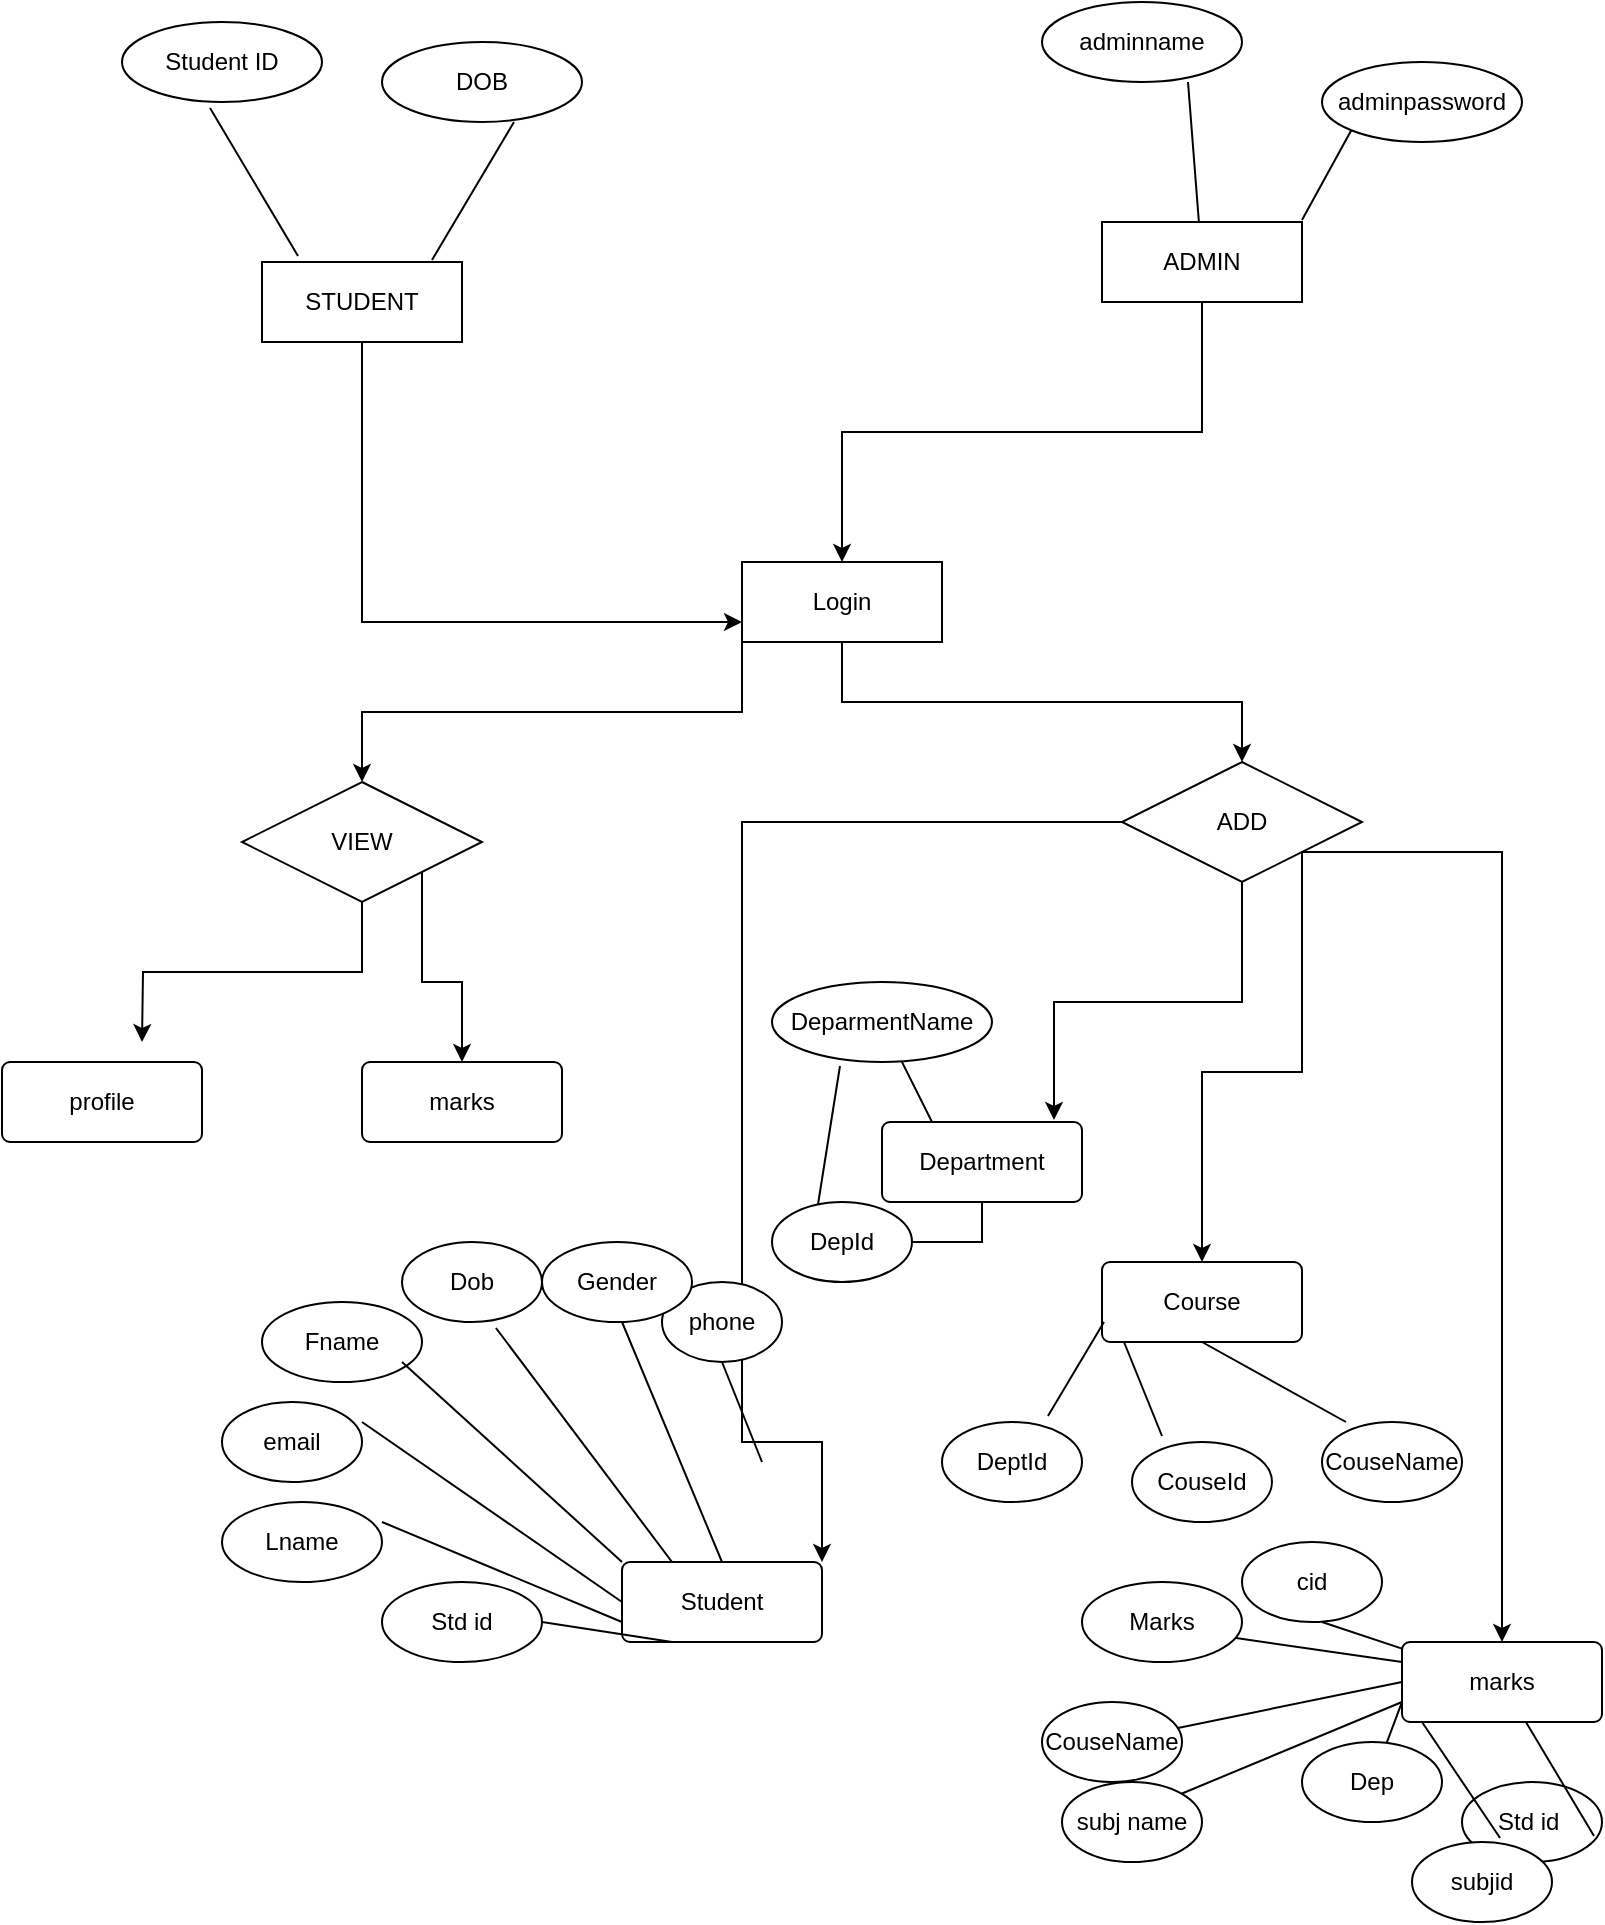 <mxfile version="23.0.2" type="device">
  <diagram name="Page-1" id="xcDeirXgcd0c38T6c0Hn">
    <mxGraphModel dx="880" dy="434" grid="1" gridSize="10" guides="1" tooltips="1" connect="1" arrows="1" fold="1" page="1" pageScale="1" pageWidth="850" pageHeight="1100" math="0" shadow="0">
      <root>
        <mxCell id="0" />
        <mxCell id="1" parent="0" />
        <mxCell id="6hUNA4sGNbvW6hIeXhES-25" style="edgeStyle=orthogonalEdgeStyle;rounded=0;orthogonalLoop=1;jettySize=auto;html=1;exitX=0.5;exitY=1;exitDx=0;exitDy=0;entryX=0;entryY=0.75;entryDx=0;entryDy=0;" edge="1" parent="1" source="6hUNA4sGNbvW6hIeXhES-1" target="6hUNA4sGNbvW6hIeXhES-5">
          <mxGeometry relative="1" as="geometry">
            <mxPoint x="380" y="430" as="targetPoint" />
          </mxGeometry>
        </mxCell>
        <mxCell id="6hUNA4sGNbvW6hIeXhES-1" value="STUDENT" style="whiteSpace=wrap;html=1;align=center;" vertex="1" parent="1">
          <mxGeometry x="150" y="250" width="100" height="40" as="geometry" />
        </mxCell>
        <mxCell id="6hUNA4sGNbvW6hIeXhES-14" style="edgeStyle=orthogonalEdgeStyle;rounded=0;orthogonalLoop=1;jettySize=auto;html=1;exitX=0.5;exitY=1;exitDx=0;exitDy=0;entryX=0.5;entryY=0;entryDx=0;entryDy=0;" edge="1" parent="1" source="6hUNA4sGNbvW6hIeXhES-2" target="6hUNA4sGNbvW6hIeXhES-5">
          <mxGeometry relative="1" as="geometry" />
        </mxCell>
        <mxCell id="6hUNA4sGNbvW6hIeXhES-2" value="ADMIN" style="whiteSpace=wrap;html=1;align=center;" vertex="1" parent="1">
          <mxGeometry x="570" y="230" width="100" height="40" as="geometry" />
        </mxCell>
        <mxCell id="6hUNA4sGNbvW6hIeXhES-3" value="adminname" style="ellipse;whiteSpace=wrap;html=1;align=center;" vertex="1" parent="1">
          <mxGeometry x="540" y="120" width="100" height="40" as="geometry" />
        </mxCell>
        <mxCell id="6hUNA4sGNbvW6hIeXhES-4" value="adminpassword" style="ellipse;whiteSpace=wrap;html=1;align=center;" vertex="1" parent="1">
          <mxGeometry x="680" y="150" width="100" height="40" as="geometry" />
        </mxCell>
        <mxCell id="6hUNA4sGNbvW6hIeXhES-13" style="edgeStyle=orthogonalEdgeStyle;rounded=0;orthogonalLoop=1;jettySize=auto;html=1;exitX=0.5;exitY=1;exitDx=0;exitDy=0;" edge="1" parent="1" source="6hUNA4sGNbvW6hIeXhES-5" target="6hUNA4sGNbvW6hIeXhES-12">
          <mxGeometry relative="1" as="geometry" />
        </mxCell>
        <mxCell id="6hUNA4sGNbvW6hIeXhES-27" style="edgeStyle=orthogonalEdgeStyle;rounded=0;orthogonalLoop=1;jettySize=auto;html=1;exitX=0;exitY=1;exitDx=0;exitDy=0;" edge="1" parent="1" source="6hUNA4sGNbvW6hIeXhES-5" target="6hUNA4sGNbvW6hIeXhES-26">
          <mxGeometry relative="1" as="geometry" />
        </mxCell>
        <mxCell id="6hUNA4sGNbvW6hIeXhES-5" value="Login" style="whiteSpace=wrap;html=1;align=center;" vertex="1" parent="1">
          <mxGeometry x="390" y="400" width="100" height="40" as="geometry" />
        </mxCell>
        <mxCell id="6hUNA4sGNbvW6hIeXhES-8" value="Student" style="rounded=1;arcSize=10;whiteSpace=wrap;html=1;align=center;" vertex="1" parent="1">
          <mxGeometry x="330" y="900" width="100" height="40" as="geometry" />
        </mxCell>
        <mxCell id="6hUNA4sGNbvW6hIeXhES-9" value="Course" style="rounded=1;arcSize=10;whiteSpace=wrap;html=1;align=center;" vertex="1" parent="1">
          <mxGeometry x="570" y="750" width="100" height="40" as="geometry" />
        </mxCell>
        <mxCell id="6hUNA4sGNbvW6hIeXhES-68" value="" style="edgeStyle=orthogonalEdgeStyle;rounded=0;orthogonalLoop=1;jettySize=auto;html=1;" edge="1" parent="1" source="6hUNA4sGNbvW6hIeXhES-10" target="6hUNA4sGNbvW6hIeXhES-58">
          <mxGeometry relative="1" as="geometry" />
        </mxCell>
        <mxCell id="6hUNA4sGNbvW6hIeXhES-10" value="Department" style="rounded=1;arcSize=10;whiteSpace=wrap;html=1;align=center;" vertex="1" parent="1">
          <mxGeometry x="460" y="680" width="100" height="40" as="geometry" />
        </mxCell>
        <mxCell id="6hUNA4sGNbvW6hIeXhES-15" style="edgeStyle=orthogonalEdgeStyle;rounded=0;orthogonalLoop=1;jettySize=auto;html=1;exitX=0;exitY=0.5;exitDx=0;exitDy=0;entryX=1;entryY=0;entryDx=0;entryDy=0;" edge="1" parent="1" source="6hUNA4sGNbvW6hIeXhES-12" target="6hUNA4sGNbvW6hIeXhES-8">
          <mxGeometry relative="1" as="geometry">
            <Array as="points">
              <mxPoint x="390" y="530" />
              <mxPoint x="390" y="840" />
              <mxPoint x="430" y="840" />
            </Array>
          </mxGeometry>
        </mxCell>
        <mxCell id="6hUNA4sGNbvW6hIeXhES-17" style="edgeStyle=orthogonalEdgeStyle;rounded=0;orthogonalLoop=1;jettySize=auto;html=1;exitX=1;exitY=1;exitDx=0;exitDy=0;entryX=0.5;entryY=0;entryDx=0;entryDy=0;" edge="1" parent="1" source="6hUNA4sGNbvW6hIeXhES-12" target="6hUNA4sGNbvW6hIeXhES-9">
          <mxGeometry relative="1" as="geometry" />
        </mxCell>
        <mxCell id="6hUNA4sGNbvW6hIeXhES-34" style="edgeStyle=orthogonalEdgeStyle;rounded=0;orthogonalLoop=1;jettySize=auto;html=1;exitX=1;exitY=1;exitDx=0;exitDy=0;" edge="1" parent="1" source="6hUNA4sGNbvW6hIeXhES-12" target="6hUNA4sGNbvW6hIeXhES-32">
          <mxGeometry relative="1" as="geometry" />
        </mxCell>
        <mxCell id="6hUNA4sGNbvW6hIeXhES-12" value="ADD" style="shape=rhombus;perimeter=rhombusPerimeter;whiteSpace=wrap;html=1;align=center;" vertex="1" parent="1">
          <mxGeometry x="580" y="500" width="120" height="60" as="geometry" />
        </mxCell>
        <mxCell id="6hUNA4sGNbvW6hIeXhES-16" style="edgeStyle=orthogonalEdgeStyle;rounded=0;orthogonalLoop=1;jettySize=auto;html=1;exitX=0.5;exitY=1;exitDx=0;exitDy=0;entryX=0.86;entryY=-0.025;entryDx=0;entryDy=0;entryPerimeter=0;" edge="1" parent="1" source="6hUNA4sGNbvW6hIeXhES-12" target="6hUNA4sGNbvW6hIeXhES-10">
          <mxGeometry relative="1" as="geometry" />
        </mxCell>
        <mxCell id="6hUNA4sGNbvW6hIeXhES-18" value="" style="endArrow=none;html=1;rounded=0;entryX=0.73;entryY=1;entryDx=0;entryDy=0;entryPerimeter=0;" edge="1" parent="1" source="6hUNA4sGNbvW6hIeXhES-2" target="6hUNA4sGNbvW6hIeXhES-3">
          <mxGeometry relative="1" as="geometry">
            <mxPoint x="470" y="160" as="sourcePoint" />
            <mxPoint x="630" y="160" as="targetPoint" />
          </mxGeometry>
        </mxCell>
        <mxCell id="6hUNA4sGNbvW6hIeXhES-19" value="" style="endArrow=none;html=1;rounded=0;entryX=0;entryY=1;entryDx=0;entryDy=0;" edge="1" parent="1" target="6hUNA4sGNbvW6hIeXhES-4">
          <mxGeometry relative="1" as="geometry">
            <mxPoint x="670" y="229" as="sourcePoint" />
            <mxPoint x="830" y="229" as="targetPoint" />
          </mxGeometry>
        </mxCell>
        <mxCell id="6hUNA4sGNbvW6hIeXhES-20" value="Student ID" style="ellipse;whiteSpace=wrap;html=1;align=center;" vertex="1" parent="1">
          <mxGeometry x="80" y="130" width="100" height="40" as="geometry" />
        </mxCell>
        <mxCell id="6hUNA4sGNbvW6hIeXhES-21" value="DOB" style="ellipse;whiteSpace=wrap;html=1;align=center;" vertex="1" parent="1">
          <mxGeometry x="210" y="140" width="100" height="40" as="geometry" />
        </mxCell>
        <mxCell id="6hUNA4sGNbvW6hIeXhES-22" value="" style="endArrow=none;html=1;rounded=0;exitX=0.44;exitY=1.075;exitDx=0;exitDy=0;exitPerimeter=0;entryX=0.18;entryY=-0.075;entryDx=0;entryDy=0;entryPerimeter=0;" edge="1" parent="1" source="6hUNA4sGNbvW6hIeXhES-20" target="6hUNA4sGNbvW6hIeXhES-1">
          <mxGeometry relative="1" as="geometry">
            <mxPoint x="50" y="210" as="sourcePoint" />
            <mxPoint x="210" y="210" as="targetPoint" />
          </mxGeometry>
        </mxCell>
        <mxCell id="6hUNA4sGNbvW6hIeXhES-23" value="" style="endArrow=none;html=1;rounded=0;entryX=0.66;entryY=1;entryDx=0;entryDy=0;entryPerimeter=0;exitX=0.85;exitY=-0.025;exitDx=0;exitDy=0;exitPerimeter=0;" edge="1" parent="1" source="6hUNA4sGNbvW6hIeXhES-1" target="6hUNA4sGNbvW6hIeXhES-21">
          <mxGeometry relative="1" as="geometry">
            <mxPoint x="190" y="220" as="sourcePoint" />
            <mxPoint x="350" y="220" as="targetPoint" />
          </mxGeometry>
        </mxCell>
        <mxCell id="6hUNA4sGNbvW6hIeXhES-30" style="edgeStyle=orthogonalEdgeStyle;rounded=0;orthogonalLoop=1;jettySize=auto;html=1;exitX=0.5;exitY=1;exitDx=0;exitDy=0;" edge="1" parent="1" source="6hUNA4sGNbvW6hIeXhES-26">
          <mxGeometry relative="1" as="geometry">
            <mxPoint x="90" y="640" as="targetPoint" />
          </mxGeometry>
        </mxCell>
        <mxCell id="6hUNA4sGNbvW6hIeXhES-31" style="edgeStyle=orthogonalEdgeStyle;rounded=0;orthogonalLoop=1;jettySize=auto;html=1;exitX=1;exitY=1;exitDx=0;exitDy=0;entryX=0.5;entryY=0;entryDx=0;entryDy=0;" edge="1" parent="1" source="6hUNA4sGNbvW6hIeXhES-26" target="6hUNA4sGNbvW6hIeXhES-29">
          <mxGeometry relative="1" as="geometry" />
        </mxCell>
        <mxCell id="6hUNA4sGNbvW6hIeXhES-26" value="VIEW" style="shape=rhombus;perimeter=rhombusPerimeter;whiteSpace=wrap;html=1;align=center;" vertex="1" parent="1">
          <mxGeometry x="140" y="510" width="120" height="60" as="geometry" />
        </mxCell>
        <mxCell id="6hUNA4sGNbvW6hIeXhES-28" value="profile" style="rounded=1;arcSize=10;whiteSpace=wrap;html=1;align=center;" vertex="1" parent="1">
          <mxGeometry x="20" y="650" width="100" height="40" as="geometry" />
        </mxCell>
        <mxCell id="6hUNA4sGNbvW6hIeXhES-29" value="marks" style="rounded=1;arcSize=10;whiteSpace=wrap;html=1;align=center;" vertex="1" parent="1">
          <mxGeometry x="200" y="650" width="100" height="40" as="geometry" />
        </mxCell>
        <mxCell id="6hUNA4sGNbvW6hIeXhES-32" value="marks" style="rounded=1;arcSize=10;whiteSpace=wrap;html=1;align=center;" vertex="1" parent="1">
          <mxGeometry x="720" y="940" width="100" height="40" as="geometry" />
        </mxCell>
        <mxCell id="6hUNA4sGNbvW6hIeXhES-37" value="Fname" style="ellipse;whiteSpace=wrap;html=1;align=center;" vertex="1" parent="1">
          <mxGeometry x="150" y="770" width="80" height="40" as="geometry" />
        </mxCell>
        <mxCell id="6hUNA4sGNbvW6hIeXhES-38" value="Lname" style="ellipse;whiteSpace=wrap;html=1;align=center;" vertex="1" parent="1">
          <mxGeometry x="130" y="870" width="80" height="40" as="geometry" />
        </mxCell>
        <mxCell id="6hUNA4sGNbvW6hIeXhES-39" value="email" style="ellipse;whiteSpace=wrap;html=1;align=center;" vertex="1" parent="1">
          <mxGeometry x="130" y="820" width="70" height="40" as="geometry" />
        </mxCell>
        <mxCell id="6hUNA4sGNbvW6hIeXhES-40" value="phone" style="ellipse;whiteSpace=wrap;html=1;align=center;" vertex="1" parent="1">
          <mxGeometry x="350" y="760" width="60" height="40" as="geometry" />
        </mxCell>
        <mxCell id="6hUNA4sGNbvW6hIeXhES-41" value="Std id" style="ellipse;whiteSpace=wrap;html=1;align=center;" vertex="1" parent="1">
          <mxGeometry x="210" y="910" width="80" height="40" as="geometry" />
        </mxCell>
        <mxCell id="6hUNA4sGNbvW6hIeXhES-42" value="Dob" style="ellipse;whiteSpace=wrap;html=1;align=center;" vertex="1" parent="1">
          <mxGeometry x="220" y="740" width="70" height="40" as="geometry" />
        </mxCell>
        <mxCell id="6hUNA4sGNbvW6hIeXhES-43" value="Gender" style="ellipse;whiteSpace=wrap;html=1;align=center;" vertex="1" parent="1">
          <mxGeometry x="290" y="740" width="75" height="40" as="geometry" />
        </mxCell>
        <mxCell id="6hUNA4sGNbvW6hIeXhES-48" value="" style="endArrow=none;html=1;rounded=0;entryX=0.5;entryY=0;entryDx=0;entryDy=0;" edge="1" parent="1" target="6hUNA4sGNbvW6hIeXhES-8">
          <mxGeometry relative="1" as="geometry">
            <mxPoint x="330" y="780" as="sourcePoint" />
            <mxPoint x="490" y="780" as="targetPoint" />
          </mxGeometry>
        </mxCell>
        <mxCell id="6hUNA4sGNbvW6hIeXhES-49" value="" style="endArrow=none;html=1;rounded=0;entryX=0.25;entryY=0;entryDx=0;entryDy=0;exitX=0.671;exitY=1.075;exitDx=0;exitDy=0;exitPerimeter=0;" edge="1" parent="1" source="6hUNA4sGNbvW6hIeXhES-42" target="6hUNA4sGNbvW6hIeXhES-8">
          <mxGeometry relative="1" as="geometry">
            <mxPoint x="340" y="790" as="sourcePoint" />
            <mxPoint x="360" y="850" as="targetPoint" />
          </mxGeometry>
        </mxCell>
        <mxCell id="6hUNA4sGNbvW6hIeXhES-50" value="" style="endArrow=none;html=1;rounded=0;entryX=0;entryY=0;entryDx=0;entryDy=0;" edge="1" parent="1" target="6hUNA4sGNbvW6hIeXhES-8">
          <mxGeometry relative="1" as="geometry">
            <mxPoint x="220" y="800" as="sourcePoint" />
            <mxPoint x="240" y="860" as="targetPoint" />
          </mxGeometry>
        </mxCell>
        <mxCell id="6hUNA4sGNbvW6hIeXhES-51" value="" style="endArrow=none;html=1;rounded=0;entryX=0;entryY=0.5;entryDx=0;entryDy=0;" edge="1" parent="1" target="6hUNA4sGNbvW6hIeXhES-8">
          <mxGeometry relative="1" as="geometry">
            <mxPoint x="200" y="830" as="sourcePoint" />
            <mxPoint x="290" y="860" as="targetPoint" />
          </mxGeometry>
        </mxCell>
        <mxCell id="6hUNA4sGNbvW6hIeXhES-52" value="" style="endArrow=none;html=1;rounded=0;entryX=0;entryY=0.75;entryDx=0;entryDy=0;" edge="1" parent="1" target="6hUNA4sGNbvW6hIeXhES-8">
          <mxGeometry relative="1" as="geometry">
            <mxPoint x="210" y="880" as="sourcePoint" />
            <mxPoint x="290" y="870" as="targetPoint" />
          </mxGeometry>
        </mxCell>
        <mxCell id="6hUNA4sGNbvW6hIeXhES-53" value="" style="endArrow=none;html=1;rounded=0;entryX=0.25;entryY=1;entryDx=0;entryDy=0;exitX=1;exitY=0.5;exitDx=0;exitDy=0;" edge="1" parent="1" source="6hUNA4sGNbvW6hIeXhES-41" target="6hUNA4sGNbvW6hIeXhES-8">
          <mxGeometry relative="1" as="geometry">
            <mxPoint x="380" y="830" as="sourcePoint" />
            <mxPoint x="400" y="890" as="targetPoint" />
          </mxGeometry>
        </mxCell>
        <mxCell id="6hUNA4sGNbvW6hIeXhES-54" value="" style="endArrow=none;html=1;rounded=0;exitX=0.5;exitY=1;exitDx=0;exitDy=0;" edge="1" parent="1" source="6hUNA4sGNbvW6hIeXhES-40">
          <mxGeometry relative="1" as="geometry">
            <mxPoint x="390" y="840" as="sourcePoint" />
            <mxPoint x="400" y="850" as="targetPoint" />
          </mxGeometry>
        </mxCell>
        <mxCell id="6hUNA4sGNbvW6hIeXhES-55" value="DeparmentName" style="ellipse;whiteSpace=wrap;html=1;align=center;" vertex="1" parent="1">
          <mxGeometry x="405" y="610" width="110" height="40" as="geometry" />
        </mxCell>
        <mxCell id="6hUNA4sGNbvW6hIeXhES-58" value="DepId" style="ellipse;whiteSpace=wrap;html=1;align=center;" vertex="1" parent="1">
          <mxGeometry x="405" y="720" width="70" height="40" as="geometry" />
        </mxCell>
        <mxCell id="6hUNA4sGNbvW6hIeXhES-60" value="" style="endArrow=none;html=1;rounded=0;entryX=0.25;entryY=0;entryDx=0;entryDy=0;" edge="1" parent="1" source="6hUNA4sGNbvW6hIeXhES-55" target="6hUNA4sGNbvW6hIeXhES-10">
          <mxGeometry relative="1" as="geometry">
            <mxPoint x="410" y="680" as="sourcePoint" />
            <mxPoint x="498" y="747" as="targetPoint" />
          </mxGeometry>
        </mxCell>
        <mxCell id="6hUNA4sGNbvW6hIeXhES-63" value="" style="endArrow=none;html=1;rounded=0;entryX=0.329;entryY=0.025;entryDx=0;entryDy=0;exitX=0.309;exitY=1.05;exitDx=0;exitDy=0;exitPerimeter=0;entryPerimeter=0;" edge="1" parent="1" source="6hUNA4sGNbvW6hIeXhES-55" target="6hUNA4sGNbvW6hIeXhES-58">
          <mxGeometry relative="1" as="geometry">
            <mxPoint x="480" y="660" as="sourcePoint" />
            <mxPoint x="495" y="690" as="targetPoint" />
          </mxGeometry>
        </mxCell>
        <mxCell id="6hUNA4sGNbvW6hIeXhES-64" value="DeptId" style="ellipse;whiteSpace=wrap;html=1;align=center;" vertex="1" parent="1">
          <mxGeometry x="490" y="830" width="70" height="40" as="geometry" />
        </mxCell>
        <mxCell id="6hUNA4sGNbvW6hIeXhES-65" value="CouseId" style="ellipse;whiteSpace=wrap;html=1;align=center;" vertex="1" parent="1">
          <mxGeometry x="585" y="840" width="70" height="40" as="geometry" />
        </mxCell>
        <mxCell id="6hUNA4sGNbvW6hIeXhES-66" value="CouseName" style="ellipse;whiteSpace=wrap;html=1;align=center;" vertex="1" parent="1">
          <mxGeometry x="680" y="830" width="70" height="40" as="geometry" />
        </mxCell>
        <mxCell id="6hUNA4sGNbvW6hIeXhES-69" value="" style="endArrow=none;html=1;rounded=0;entryX=0.757;entryY=-0.075;entryDx=0;entryDy=0;exitX=0.309;exitY=1.05;exitDx=0;exitDy=0;exitPerimeter=0;entryPerimeter=0;" edge="1" parent="1" target="6hUNA4sGNbvW6hIeXhES-64">
          <mxGeometry relative="1" as="geometry">
            <mxPoint x="571" y="780" as="sourcePoint" />
            <mxPoint x="560" y="849" as="targetPoint" />
          </mxGeometry>
        </mxCell>
        <mxCell id="6hUNA4sGNbvW6hIeXhES-70" value="" style="endArrow=none;html=1;rounded=0;exitX=0.309;exitY=1.05;exitDx=0;exitDy=0;exitPerimeter=0;" edge="1" parent="1">
          <mxGeometry relative="1" as="geometry">
            <mxPoint x="581" y="790" as="sourcePoint" />
            <mxPoint x="600" y="837" as="targetPoint" />
          </mxGeometry>
        </mxCell>
        <mxCell id="6hUNA4sGNbvW6hIeXhES-71" value="" style="endArrow=none;html=1;rounded=0;entryX=0.171;entryY=0;entryDx=0;entryDy=0;exitX=0.5;exitY=1;exitDx=0;exitDy=0;entryPerimeter=0;" edge="1" parent="1" source="6hUNA4sGNbvW6hIeXhES-9" target="6hUNA4sGNbvW6hIeXhES-66">
          <mxGeometry relative="1" as="geometry">
            <mxPoint x="591" y="800" as="sourcePoint" />
            <mxPoint x="563" y="847" as="targetPoint" />
          </mxGeometry>
        </mxCell>
        <mxCell id="6hUNA4sGNbvW6hIeXhES-72" value="Std id&amp;nbsp;" style="ellipse;whiteSpace=wrap;html=1;align=center;" vertex="1" parent="1">
          <mxGeometry x="750" y="1010" width="70" height="40" as="geometry" />
        </mxCell>
        <mxCell id="6hUNA4sGNbvW6hIeXhES-73" value="Dep" style="ellipse;whiteSpace=wrap;html=1;align=center;" vertex="1" parent="1">
          <mxGeometry x="670" y="990" width="70" height="40" as="geometry" />
        </mxCell>
        <mxCell id="6hUNA4sGNbvW6hIeXhES-74" value="cid" style="ellipse;whiteSpace=wrap;html=1;align=center;" vertex="1" parent="1">
          <mxGeometry x="640" y="890" width="70" height="40" as="geometry" />
        </mxCell>
        <mxCell id="6hUNA4sGNbvW6hIeXhES-75" value="CouseName" style="ellipse;whiteSpace=wrap;html=1;align=center;" vertex="1" parent="1">
          <mxGeometry x="540" y="970" width="70" height="40" as="geometry" />
        </mxCell>
        <mxCell id="6hUNA4sGNbvW6hIeXhES-76" value="subjid" style="ellipse;whiteSpace=wrap;html=1;align=center;" vertex="1" parent="1">
          <mxGeometry x="725" y="1040" width="70" height="40" as="geometry" />
        </mxCell>
        <mxCell id="6hUNA4sGNbvW6hIeXhES-77" value="subj name" style="ellipse;whiteSpace=wrap;html=1;align=center;" vertex="1" parent="1">
          <mxGeometry x="550" y="1010" width="70" height="40" as="geometry" />
        </mxCell>
        <mxCell id="6hUNA4sGNbvW6hIeXhES-78" value="Marks" style="ellipse;whiteSpace=wrap;html=1;align=center;" vertex="1" parent="1">
          <mxGeometry x="560" y="910" width="80" height="40" as="geometry" />
        </mxCell>
        <mxCell id="6hUNA4sGNbvW6hIeXhES-79" value="" style="endArrow=none;html=1;rounded=0;" edge="1" parent="1" target="6hUNA4sGNbvW6hIeXhES-32">
          <mxGeometry relative="1" as="geometry">
            <mxPoint x="680" y="930" as="sourcePoint" />
            <mxPoint x="840" y="930" as="targetPoint" />
          </mxGeometry>
        </mxCell>
        <mxCell id="6hUNA4sGNbvW6hIeXhES-80" value="" style="endArrow=none;html=1;rounded=0;exitX=0.963;exitY=0.7;exitDx=0;exitDy=0;exitPerimeter=0;entryX=0;entryY=0.25;entryDx=0;entryDy=0;" edge="1" parent="1" source="6hUNA4sGNbvW6hIeXhES-78" target="6hUNA4sGNbvW6hIeXhES-32">
          <mxGeometry relative="1" as="geometry">
            <mxPoint x="690" y="940" as="sourcePoint" />
            <mxPoint x="710" y="953" as="targetPoint" />
          </mxGeometry>
        </mxCell>
        <mxCell id="6hUNA4sGNbvW6hIeXhES-81" value="" style="endArrow=none;html=1;rounded=0;exitX=0.971;exitY=0.325;exitDx=0;exitDy=0;exitPerimeter=0;entryX=0;entryY=0.5;entryDx=0;entryDy=0;" edge="1" parent="1" source="6hUNA4sGNbvW6hIeXhES-75" target="6hUNA4sGNbvW6hIeXhES-32">
          <mxGeometry relative="1" as="geometry">
            <mxPoint x="700" y="950" as="sourcePoint" />
            <mxPoint x="710" y="963" as="targetPoint" />
          </mxGeometry>
        </mxCell>
        <mxCell id="6hUNA4sGNbvW6hIeXhES-84" value="" style="endArrow=none;html=1;rounded=0;" edge="1" parent="1" target="6hUNA4sGNbvW6hIeXhES-73">
          <mxGeometry relative="1" as="geometry">
            <mxPoint x="720" y="970" as="sourcePoint" />
            <mxPoint x="760" y="983" as="targetPoint" />
          </mxGeometry>
        </mxCell>
        <mxCell id="6hUNA4sGNbvW6hIeXhES-85" value="" style="endArrow=none;html=1;rounded=0;entryX=0.629;entryY=-0.05;entryDx=0;entryDy=0;entryPerimeter=0;" edge="1" parent="1" target="6hUNA4sGNbvW6hIeXhES-76">
          <mxGeometry relative="1" as="geometry">
            <mxPoint x="730" y="980" as="sourcePoint" />
            <mxPoint x="770" y="993" as="targetPoint" />
          </mxGeometry>
        </mxCell>
        <mxCell id="6hUNA4sGNbvW6hIeXhES-87" value="" style="endArrow=none;html=1;rounded=0;entryX=0.943;entryY=0.675;entryDx=0;entryDy=0;entryPerimeter=0;" edge="1" parent="1" source="6hUNA4sGNbvW6hIeXhES-32" target="6hUNA4sGNbvW6hIeXhES-72">
          <mxGeometry relative="1" as="geometry">
            <mxPoint x="740" y="990" as="sourcePoint" />
            <mxPoint x="780" y="1003" as="targetPoint" />
          </mxGeometry>
        </mxCell>
        <mxCell id="6hUNA4sGNbvW6hIeXhES-88" value="" style="endArrow=none;html=1;rounded=0;entryX=1;entryY=0;entryDx=0;entryDy=0;" edge="1" parent="1" target="6hUNA4sGNbvW6hIeXhES-77">
          <mxGeometry relative="1" as="geometry">
            <mxPoint x="720" y="970" as="sourcePoint" />
            <mxPoint x="790" y="1013" as="targetPoint" />
          </mxGeometry>
        </mxCell>
      </root>
    </mxGraphModel>
  </diagram>
</mxfile>
